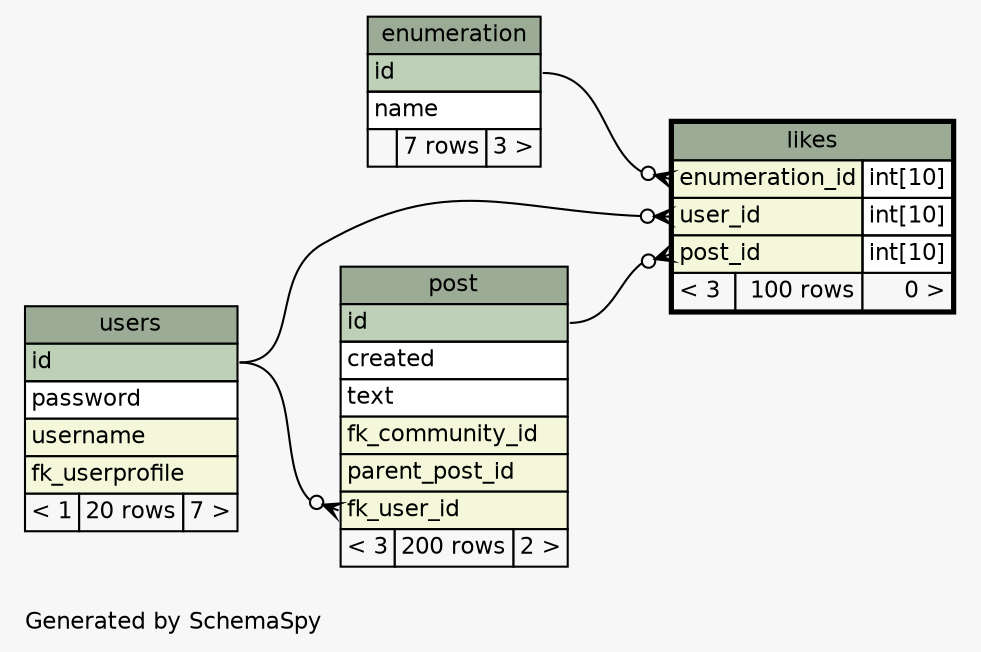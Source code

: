 // dot 2.40.1 on Linux 4.12.5-300.fc26.x86_64
// SchemaSpy rev 590
digraph "oneDegreeRelationshipsDiagram" {
  graph [
    rankdir="RL"
    bgcolor="#f7f7f7"
    label="\nGenerated by SchemaSpy"
    labeljust="l"
    nodesep="0.18"
    ranksep="0.46"
    fontname="Helvetica"
    fontsize="11"
  ];
  node [
    fontname="Helvetica"
    fontsize="11"
    shape="plaintext"
  ];
  edge [
    arrowsize="0.8"
  ];
  "likes":"enumeration_id":w -> "enumeration":"id":e [arrowhead=none dir=back arrowtail=crowodot];
  "likes":"post_id":w -> "post":"id":e [arrowhead=none dir=back arrowtail=crowodot];
  "likes":"user_id":w -> "users":"id":e [arrowhead=none dir=back arrowtail=crowodot];
  "post":"fk_user_id":w -> "users":"id":e [arrowhead=none dir=back arrowtail=crowodot];
  "enumeration" [
    label=<
    <TABLE BORDER="0" CELLBORDER="1" CELLSPACING="0" BGCOLOR="#ffffff">
      <TR><TD COLSPAN="3" BGCOLOR="#9bab96" ALIGN="CENTER">enumeration</TD></TR>
      <TR><TD PORT="id" COLSPAN="3" BGCOLOR="#bed1b8" ALIGN="LEFT">id</TD></TR>
      <TR><TD PORT="name" COLSPAN="3" ALIGN="LEFT">name</TD></TR>
      <TR><TD ALIGN="LEFT" BGCOLOR="#f7f7f7">  </TD><TD ALIGN="RIGHT" BGCOLOR="#f7f7f7">7 rows</TD><TD ALIGN="RIGHT" BGCOLOR="#f7f7f7">3 &gt;</TD></TR>
    </TABLE>>
    URL="enumeration.html"
    tooltip="enumeration"
  ];
  "likes" [
    label=<
    <TABLE BORDER="2" CELLBORDER="1" CELLSPACING="0" BGCOLOR="#ffffff">
      <TR><TD COLSPAN="3" BGCOLOR="#9bab96" ALIGN="CENTER">likes</TD></TR>
      <TR><TD PORT="enumeration_id" COLSPAN="2" BGCOLOR="#f4f7da" ALIGN="LEFT">enumeration_id</TD><TD PORT="enumeration_id.type" ALIGN="LEFT">int[10]</TD></TR>
      <TR><TD PORT="user_id" COLSPAN="2" BGCOLOR="#f4f7da" ALIGN="LEFT">user_id</TD><TD PORT="user_id.type" ALIGN="LEFT">int[10]</TD></TR>
      <TR><TD PORT="post_id" COLSPAN="2" BGCOLOR="#f4f7da" ALIGN="LEFT">post_id</TD><TD PORT="post_id.type" ALIGN="LEFT">int[10]</TD></TR>
      <TR><TD ALIGN="LEFT" BGCOLOR="#f7f7f7">&lt; 3</TD><TD ALIGN="RIGHT" BGCOLOR="#f7f7f7">100 rows</TD><TD ALIGN="RIGHT" BGCOLOR="#f7f7f7">0 &gt;</TD></TR>
    </TABLE>>
    URL="likes.html"
    tooltip="likes"
  ];
  "post" [
    label=<
    <TABLE BORDER="0" CELLBORDER="1" CELLSPACING="0" BGCOLOR="#ffffff">
      <TR><TD COLSPAN="3" BGCOLOR="#9bab96" ALIGN="CENTER">post</TD></TR>
      <TR><TD PORT="id" COLSPAN="3" BGCOLOR="#bed1b8" ALIGN="LEFT">id</TD></TR>
      <TR><TD PORT="created" COLSPAN="3" ALIGN="LEFT">created</TD></TR>
      <TR><TD PORT="text" COLSPAN="3" ALIGN="LEFT">text</TD></TR>
      <TR><TD PORT="fk_community_id" COLSPAN="3" BGCOLOR="#f4f7da" ALIGN="LEFT">fk_community_id</TD></TR>
      <TR><TD PORT="parent_post_id" COLSPAN="3" BGCOLOR="#f4f7da" ALIGN="LEFT">parent_post_id</TD></TR>
      <TR><TD PORT="fk_user_id" COLSPAN="3" BGCOLOR="#f4f7da" ALIGN="LEFT">fk_user_id</TD></TR>
      <TR><TD ALIGN="LEFT" BGCOLOR="#f7f7f7">&lt; 3</TD><TD ALIGN="RIGHT" BGCOLOR="#f7f7f7">200 rows</TD><TD ALIGN="RIGHT" BGCOLOR="#f7f7f7">2 &gt;</TD></TR>
    </TABLE>>
    URL="post.html"
    tooltip="post"
  ];
  "users" [
    label=<
    <TABLE BORDER="0" CELLBORDER="1" CELLSPACING="0" BGCOLOR="#ffffff">
      <TR><TD COLSPAN="3" BGCOLOR="#9bab96" ALIGN="CENTER">users</TD></TR>
      <TR><TD PORT="id" COLSPAN="3" BGCOLOR="#bed1b8" ALIGN="LEFT">id</TD></TR>
      <TR><TD PORT="password" COLSPAN="3" ALIGN="LEFT">password</TD></TR>
      <TR><TD PORT="username" COLSPAN="3" BGCOLOR="#f4f7da" ALIGN="LEFT">username</TD></TR>
      <TR><TD PORT="fk_userprofile" COLSPAN="3" BGCOLOR="#f4f7da" ALIGN="LEFT">fk_userprofile</TD></TR>
      <TR><TD ALIGN="LEFT" BGCOLOR="#f7f7f7">&lt; 1</TD><TD ALIGN="RIGHT" BGCOLOR="#f7f7f7">20 rows</TD><TD ALIGN="RIGHT" BGCOLOR="#f7f7f7">7 &gt;</TD></TR>
    </TABLE>>
    URL="users.html"
    tooltip="users"
  ];
}
